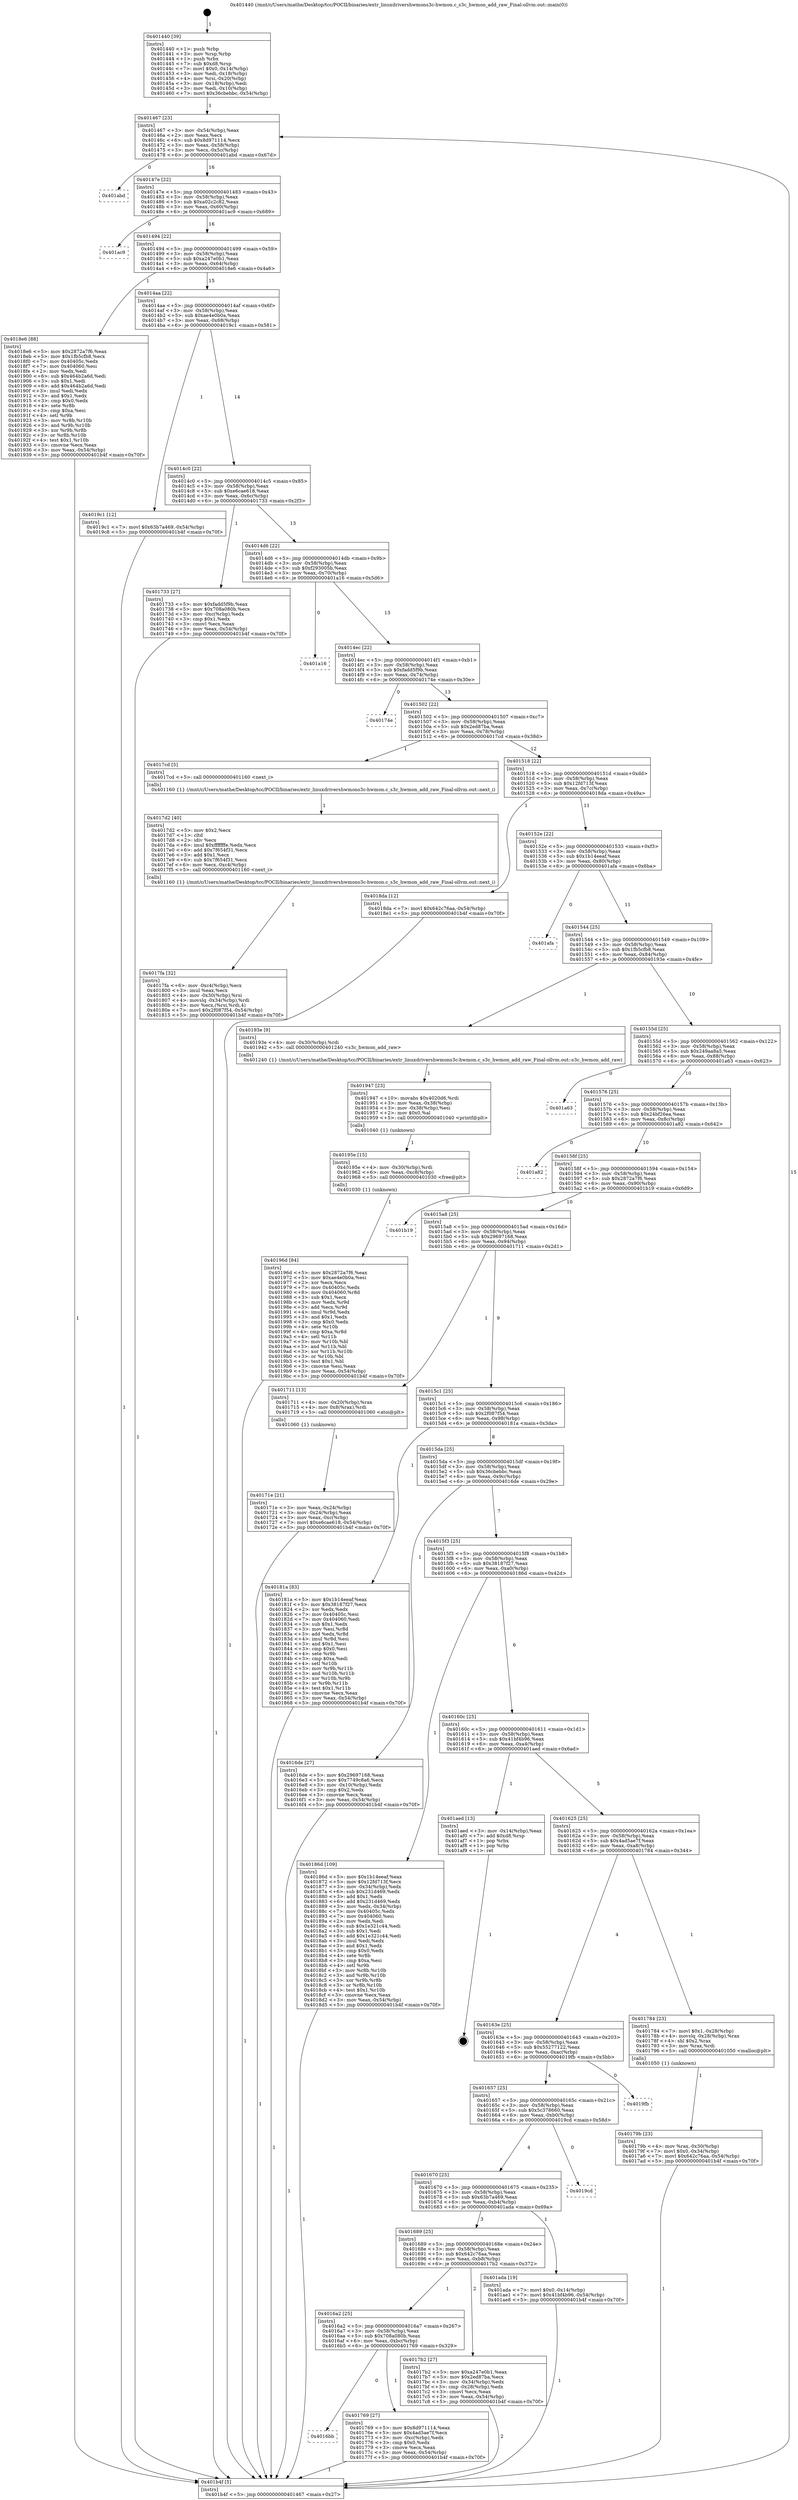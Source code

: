 digraph "0x401440" {
  label = "0x401440 (/mnt/c/Users/mathe/Desktop/tcc/POCII/binaries/extr_linuxdrivershwmons3c-hwmon.c_s3c_hwmon_add_raw_Final-ollvm.out::main(0))"
  labelloc = "t"
  node[shape=record]

  Entry [label="",width=0.3,height=0.3,shape=circle,fillcolor=black,style=filled]
  "0x401467" [label="{
     0x401467 [23]\l
     | [instrs]\l
     &nbsp;&nbsp;0x401467 \<+3\>: mov -0x54(%rbp),%eax\l
     &nbsp;&nbsp;0x40146a \<+2\>: mov %eax,%ecx\l
     &nbsp;&nbsp;0x40146c \<+6\>: sub $0x8d971114,%ecx\l
     &nbsp;&nbsp;0x401472 \<+3\>: mov %eax,-0x58(%rbp)\l
     &nbsp;&nbsp;0x401475 \<+3\>: mov %ecx,-0x5c(%rbp)\l
     &nbsp;&nbsp;0x401478 \<+6\>: je 0000000000401abd \<main+0x67d\>\l
  }"]
  "0x401abd" [label="{
     0x401abd\l
  }", style=dashed]
  "0x40147e" [label="{
     0x40147e [22]\l
     | [instrs]\l
     &nbsp;&nbsp;0x40147e \<+5\>: jmp 0000000000401483 \<main+0x43\>\l
     &nbsp;&nbsp;0x401483 \<+3\>: mov -0x58(%rbp),%eax\l
     &nbsp;&nbsp;0x401486 \<+5\>: sub $0xa02c2c82,%eax\l
     &nbsp;&nbsp;0x40148b \<+3\>: mov %eax,-0x60(%rbp)\l
     &nbsp;&nbsp;0x40148e \<+6\>: je 0000000000401ac9 \<main+0x689\>\l
  }"]
  Exit [label="",width=0.3,height=0.3,shape=circle,fillcolor=black,style=filled,peripheries=2]
  "0x401ac9" [label="{
     0x401ac9\l
  }", style=dashed]
  "0x401494" [label="{
     0x401494 [22]\l
     | [instrs]\l
     &nbsp;&nbsp;0x401494 \<+5\>: jmp 0000000000401499 \<main+0x59\>\l
     &nbsp;&nbsp;0x401499 \<+3\>: mov -0x58(%rbp),%eax\l
     &nbsp;&nbsp;0x40149c \<+5\>: sub $0xa247e0b1,%eax\l
     &nbsp;&nbsp;0x4014a1 \<+3\>: mov %eax,-0x64(%rbp)\l
     &nbsp;&nbsp;0x4014a4 \<+6\>: je 00000000004018e6 \<main+0x4a6\>\l
  }"]
  "0x40196d" [label="{
     0x40196d [84]\l
     | [instrs]\l
     &nbsp;&nbsp;0x40196d \<+5\>: mov $0x2872a7f6,%eax\l
     &nbsp;&nbsp;0x401972 \<+5\>: mov $0xae4e0b0a,%esi\l
     &nbsp;&nbsp;0x401977 \<+2\>: xor %ecx,%ecx\l
     &nbsp;&nbsp;0x401979 \<+7\>: mov 0x40405c,%edx\l
     &nbsp;&nbsp;0x401980 \<+8\>: mov 0x404060,%r8d\l
     &nbsp;&nbsp;0x401988 \<+3\>: sub $0x1,%ecx\l
     &nbsp;&nbsp;0x40198b \<+3\>: mov %edx,%r9d\l
     &nbsp;&nbsp;0x40198e \<+3\>: add %ecx,%r9d\l
     &nbsp;&nbsp;0x401991 \<+4\>: imul %r9d,%edx\l
     &nbsp;&nbsp;0x401995 \<+3\>: and $0x1,%edx\l
     &nbsp;&nbsp;0x401998 \<+3\>: cmp $0x0,%edx\l
     &nbsp;&nbsp;0x40199b \<+4\>: sete %r10b\l
     &nbsp;&nbsp;0x40199f \<+4\>: cmp $0xa,%r8d\l
     &nbsp;&nbsp;0x4019a3 \<+4\>: setl %r11b\l
     &nbsp;&nbsp;0x4019a7 \<+3\>: mov %r10b,%bl\l
     &nbsp;&nbsp;0x4019aa \<+3\>: and %r11b,%bl\l
     &nbsp;&nbsp;0x4019ad \<+3\>: xor %r11b,%r10b\l
     &nbsp;&nbsp;0x4019b0 \<+3\>: or %r10b,%bl\l
     &nbsp;&nbsp;0x4019b3 \<+3\>: test $0x1,%bl\l
     &nbsp;&nbsp;0x4019b6 \<+3\>: cmovne %esi,%eax\l
     &nbsp;&nbsp;0x4019b9 \<+3\>: mov %eax,-0x54(%rbp)\l
     &nbsp;&nbsp;0x4019bc \<+5\>: jmp 0000000000401b4f \<main+0x70f\>\l
  }"]
  "0x4018e6" [label="{
     0x4018e6 [88]\l
     | [instrs]\l
     &nbsp;&nbsp;0x4018e6 \<+5\>: mov $0x2872a7f6,%eax\l
     &nbsp;&nbsp;0x4018eb \<+5\>: mov $0x1fb5cfb8,%ecx\l
     &nbsp;&nbsp;0x4018f0 \<+7\>: mov 0x40405c,%edx\l
     &nbsp;&nbsp;0x4018f7 \<+7\>: mov 0x404060,%esi\l
     &nbsp;&nbsp;0x4018fe \<+2\>: mov %edx,%edi\l
     &nbsp;&nbsp;0x401900 \<+6\>: sub $0x464b2a6d,%edi\l
     &nbsp;&nbsp;0x401906 \<+3\>: sub $0x1,%edi\l
     &nbsp;&nbsp;0x401909 \<+6\>: add $0x464b2a6d,%edi\l
     &nbsp;&nbsp;0x40190f \<+3\>: imul %edi,%edx\l
     &nbsp;&nbsp;0x401912 \<+3\>: and $0x1,%edx\l
     &nbsp;&nbsp;0x401915 \<+3\>: cmp $0x0,%edx\l
     &nbsp;&nbsp;0x401918 \<+4\>: sete %r8b\l
     &nbsp;&nbsp;0x40191c \<+3\>: cmp $0xa,%esi\l
     &nbsp;&nbsp;0x40191f \<+4\>: setl %r9b\l
     &nbsp;&nbsp;0x401923 \<+3\>: mov %r8b,%r10b\l
     &nbsp;&nbsp;0x401926 \<+3\>: and %r9b,%r10b\l
     &nbsp;&nbsp;0x401929 \<+3\>: xor %r9b,%r8b\l
     &nbsp;&nbsp;0x40192c \<+3\>: or %r8b,%r10b\l
     &nbsp;&nbsp;0x40192f \<+4\>: test $0x1,%r10b\l
     &nbsp;&nbsp;0x401933 \<+3\>: cmovne %ecx,%eax\l
     &nbsp;&nbsp;0x401936 \<+3\>: mov %eax,-0x54(%rbp)\l
     &nbsp;&nbsp;0x401939 \<+5\>: jmp 0000000000401b4f \<main+0x70f\>\l
  }"]
  "0x4014aa" [label="{
     0x4014aa [22]\l
     | [instrs]\l
     &nbsp;&nbsp;0x4014aa \<+5\>: jmp 00000000004014af \<main+0x6f\>\l
     &nbsp;&nbsp;0x4014af \<+3\>: mov -0x58(%rbp),%eax\l
     &nbsp;&nbsp;0x4014b2 \<+5\>: sub $0xae4e0b0a,%eax\l
     &nbsp;&nbsp;0x4014b7 \<+3\>: mov %eax,-0x68(%rbp)\l
     &nbsp;&nbsp;0x4014ba \<+6\>: je 00000000004019c1 \<main+0x581\>\l
  }"]
  "0x40195e" [label="{
     0x40195e [15]\l
     | [instrs]\l
     &nbsp;&nbsp;0x40195e \<+4\>: mov -0x30(%rbp),%rdi\l
     &nbsp;&nbsp;0x401962 \<+6\>: mov %eax,-0xc8(%rbp)\l
     &nbsp;&nbsp;0x401968 \<+5\>: call 0000000000401030 \<free@plt\>\l
     | [calls]\l
     &nbsp;&nbsp;0x401030 \{1\} (unknown)\l
  }"]
  "0x4019c1" [label="{
     0x4019c1 [12]\l
     | [instrs]\l
     &nbsp;&nbsp;0x4019c1 \<+7\>: movl $0x63b7a469,-0x54(%rbp)\l
     &nbsp;&nbsp;0x4019c8 \<+5\>: jmp 0000000000401b4f \<main+0x70f\>\l
  }"]
  "0x4014c0" [label="{
     0x4014c0 [22]\l
     | [instrs]\l
     &nbsp;&nbsp;0x4014c0 \<+5\>: jmp 00000000004014c5 \<main+0x85\>\l
     &nbsp;&nbsp;0x4014c5 \<+3\>: mov -0x58(%rbp),%eax\l
     &nbsp;&nbsp;0x4014c8 \<+5\>: sub $0xe6cae618,%eax\l
     &nbsp;&nbsp;0x4014cd \<+3\>: mov %eax,-0x6c(%rbp)\l
     &nbsp;&nbsp;0x4014d0 \<+6\>: je 0000000000401733 \<main+0x2f3\>\l
  }"]
  "0x401947" [label="{
     0x401947 [23]\l
     | [instrs]\l
     &nbsp;&nbsp;0x401947 \<+10\>: movabs $0x4020d6,%rdi\l
     &nbsp;&nbsp;0x401951 \<+3\>: mov %eax,-0x38(%rbp)\l
     &nbsp;&nbsp;0x401954 \<+3\>: mov -0x38(%rbp),%esi\l
     &nbsp;&nbsp;0x401957 \<+2\>: mov $0x0,%al\l
     &nbsp;&nbsp;0x401959 \<+5\>: call 0000000000401040 \<printf@plt\>\l
     | [calls]\l
     &nbsp;&nbsp;0x401040 \{1\} (unknown)\l
  }"]
  "0x401733" [label="{
     0x401733 [27]\l
     | [instrs]\l
     &nbsp;&nbsp;0x401733 \<+5\>: mov $0xfadd5f9b,%eax\l
     &nbsp;&nbsp;0x401738 \<+5\>: mov $0x708a080b,%ecx\l
     &nbsp;&nbsp;0x40173d \<+3\>: mov -0xc(%rbp),%edx\l
     &nbsp;&nbsp;0x401740 \<+3\>: cmp $0x1,%edx\l
     &nbsp;&nbsp;0x401743 \<+3\>: cmovl %ecx,%eax\l
     &nbsp;&nbsp;0x401746 \<+3\>: mov %eax,-0x54(%rbp)\l
     &nbsp;&nbsp;0x401749 \<+5\>: jmp 0000000000401b4f \<main+0x70f\>\l
  }"]
  "0x4014d6" [label="{
     0x4014d6 [22]\l
     | [instrs]\l
     &nbsp;&nbsp;0x4014d6 \<+5\>: jmp 00000000004014db \<main+0x9b\>\l
     &nbsp;&nbsp;0x4014db \<+3\>: mov -0x58(%rbp),%eax\l
     &nbsp;&nbsp;0x4014de \<+5\>: sub $0xf293005b,%eax\l
     &nbsp;&nbsp;0x4014e3 \<+3\>: mov %eax,-0x70(%rbp)\l
     &nbsp;&nbsp;0x4014e6 \<+6\>: je 0000000000401a16 \<main+0x5d6\>\l
  }"]
  "0x4017fa" [label="{
     0x4017fa [32]\l
     | [instrs]\l
     &nbsp;&nbsp;0x4017fa \<+6\>: mov -0xc4(%rbp),%ecx\l
     &nbsp;&nbsp;0x401800 \<+3\>: imul %eax,%ecx\l
     &nbsp;&nbsp;0x401803 \<+4\>: mov -0x30(%rbp),%rsi\l
     &nbsp;&nbsp;0x401807 \<+4\>: movslq -0x34(%rbp),%rdi\l
     &nbsp;&nbsp;0x40180b \<+3\>: mov %ecx,(%rsi,%rdi,4)\l
     &nbsp;&nbsp;0x40180e \<+7\>: movl $0x2f087f54,-0x54(%rbp)\l
     &nbsp;&nbsp;0x401815 \<+5\>: jmp 0000000000401b4f \<main+0x70f\>\l
  }"]
  "0x401a16" [label="{
     0x401a16\l
  }", style=dashed]
  "0x4014ec" [label="{
     0x4014ec [22]\l
     | [instrs]\l
     &nbsp;&nbsp;0x4014ec \<+5\>: jmp 00000000004014f1 \<main+0xb1\>\l
     &nbsp;&nbsp;0x4014f1 \<+3\>: mov -0x58(%rbp),%eax\l
     &nbsp;&nbsp;0x4014f4 \<+5\>: sub $0xfadd5f9b,%eax\l
     &nbsp;&nbsp;0x4014f9 \<+3\>: mov %eax,-0x74(%rbp)\l
     &nbsp;&nbsp;0x4014fc \<+6\>: je 000000000040174e \<main+0x30e\>\l
  }"]
  "0x4017d2" [label="{
     0x4017d2 [40]\l
     | [instrs]\l
     &nbsp;&nbsp;0x4017d2 \<+5\>: mov $0x2,%ecx\l
     &nbsp;&nbsp;0x4017d7 \<+1\>: cltd\l
     &nbsp;&nbsp;0x4017d8 \<+2\>: idiv %ecx\l
     &nbsp;&nbsp;0x4017da \<+6\>: imul $0xfffffffe,%edx,%ecx\l
     &nbsp;&nbsp;0x4017e0 \<+6\>: add $0x7f654f31,%ecx\l
     &nbsp;&nbsp;0x4017e6 \<+3\>: add $0x1,%ecx\l
     &nbsp;&nbsp;0x4017e9 \<+6\>: sub $0x7f654f31,%ecx\l
     &nbsp;&nbsp;0x4017ef \<+6\>: mov %ecx,-0xc4(%rbp)\l
     &nbsp;&nbsp;0x4017f5 \<+5\>: call 0000000000401160 \<next_i\>\l
     | [calls]\l
     &nbsp;&nbsp;0x401160 \{1\} (/mnt/c/Users/mathe/Desktop/tcc/POCII/binaries/extr_linuxdrivershwmons3c-hwmon.c_s3c_hwmon_add_raw_Final-ollvm.out::next_i)\l
  }"]
  "0x40174e" [label="{
     0x40174e\l
  }", style=dashed]
  "0x401502" [label="{
     0x401502 [22]\l
     | [instrs]\l
     &nbsp;&nbsp;0x401502 \<+5\>: jmp 0000000000401507 \<main+0xc7\>\l
     &nbsp;&nbsp;0x401507 \<+3\>: mov -0x58(%rbp),%eax\l
     &nbsp;&nbsp;0x40150a \<+5\>: sub $0x2ed87ba,%eax\l
     &nbsp;&nbsp;0x40150f \<+3\>: mov %eax,-0x78(%rbp)\l
     &nbsp;&nbsp;0x401512 \<+6\>: je 00000000004017cd \<main+0x38d\>\l
  }"]
  "0x40179b" [label="{
     0x40179b [23]\l
     | [instrs]\l
     &nbsp;&nbsp;0x40179b \<+4\>: mov %rax,-0x30(%rbp)\l
     &nbsp;&nbsp;0x40179f \<+7\>: movl $0x0,-0x34(%rbp)\l
     &nbsp;&nbsp;0x4017a6 \<+7\>: movl $0x642c76aa,-0x54(%rbp)\l
     &nbsp;&nbsp;0x4017ad \<+5\>: jmp 0000000000401b4f \<main+0x70f\>\l
  }"]
  "0x4017cd" [label="{
     0x4017cd [5]\l
     | [instrs]\l
     &nbsp;&nbsp;0x4017cd \<+5\>: call 0000000000401160 \<next_i\>\l
     | [calls]\l
     &nbsp;&nbsp;0x401160 \{1\} (/mnt/c/Users/mathe/Desktop/tcc/POCII/binaries/extr_linuxdrivershwmons3c-hwmon.c_s3c_hwmon_add_raw_Final-ollvm.out::next_i)\l
  }"]
  "0x401518" [label="{
     0x401518 [22]\l
     | [instrs]\l
     &nbsp;&nbsp;0x401518 \<+5\>: jmp 000000000040151d \<main+0xdd\>\l
     &nbsp;&nbsp;0x40151d \<+3\>: mov -0x58(%rbp),%eax\l
     &nbsp;&nbsp;0x401520 \<+5\>: sub $0x12fd713f,%eax\l
     &nbsp;&nbsp;0x401525 \<+3\>: mov %eax,-0x7c(%rbp)\l
     &nbsp;&nbsp;0x401528 \<+6\>: je 00000000004018da \<main+0x49a\>\l
  }"]
  "0x4016bb" [label="{
     0x4016bb\l
  }", style=dashed]
  "0x4018da" [label="{
     0x4018da [12]\l
     | [instrs]\l
     &nbsp;&nbsp;0x4018da \<+7\>: movl $0x642c76aa,-0x54(%rbp)\l
     &nbsp;&nbsp;0x4018e1 \<+5\>: jmp 0000000000401b4f \<main+0x70f\>\l
  }"]
  "0x40152e" [label="{
     0x40152e [22]\l
     | [instrs]\l
     &nbsp;&nbsp;0x40152e \<+5\>: jmp 0000000000401533 \<main+0xf3\>\l
     &nbsp;&nbsp;0x401533 \<+3\>: mov -0x58(%rbp),%eax\l
     &nbsp;&nbsp;0x401536 \<+5\>: sub $0x1b14eeaf,%eax\l
     &nbsp;&nbsp;0x40153b \<+3\>: mov %eax,-0x80(%rbp)\l
     &nbsp;&nbsp;0x40153e \<+6\>: je 0000000000401afa \<main+0x6ba\>\l
  }"]
  "0x401769" [label="{
     0x401769 [27]\l
     | [instrs]\l
     &nbsp;&nbsp;0x401769 \<+5\>: mov $0x8d971114,%eax\l
     &nbsp;&nbsp;0x40176e \<+5\>: mov $0x4ad5ae7f,%ecx\l
     &nbsp;&nbsp;0x401773 \<+3\>: mov -0xc(%rbp),%edx\l
     &nbsp;&nbsp;0x401776 \<+3\>: cmp $0x0,%edx\l
     &nbsp;&nbsp;0x401779 \<+3\>: cmove %ecx,%eax\l
     &nbsp;&nbsp;0x40177c \<+3\>: mov %eax,-0x54(%rbp)\l
     &nbsp;&nbsp;0x40177f \<+5\>: jmp 0000000000401b4f \<main+0x70f\>\l
  }"]
  "0x401afa" [label="{
     0x401afa\l
  }", style=dashed]
  "0x401544" [label="{
     0x401544 [25]\l
     | [instrs]\l
     &nbsp;&nbsp;0x401544 \<+5\>: jmp 0000000000401549 \<main+0x109\>\l
     &nbsp;&nbsp;0x401549 \<+3\>: mov -0x58(%rbp),%eax\l
     &nbsp;&nbsp;0x40154c \<+5\>: sub $0x1fb5cfb8,%eax\l
     &nbsp;&nbsp;0x401551 \<+6\>: mov %eax,-0x84(%rbp)\l
     &nbsp;&nbsp;0x401557 \<+6\>: je 000000000040193e \<main+0x4fe\>\l
  }"]
  "0x4016a2" [label="{
     0x4016a2 [25]\l
     | [instrs]\l
     &nbsp;&nbsp;0x4016a2 \<+5\>: jmp 00000000004016a7 \<main+0x267\>\l
     &nbsp;&nbsp;0x4016a7 \<+3\>: mov -0x58(%rbp),%eax\l
     &nbsp;&nbsp;0x4016aa \<+5\>: sub $0x708a080b,%eax\l
     &nbsp;&nbsp;0x4016af \<+6\>: mov %eax,-0xbc(%rbp)\l
     &nbsp;&nbsp;0x4016b5 \<+6\>: je 0000000000401769 \<main+0x329\>\l
  }"]
  "0x40193e" [label="{
     0x40193e [9]\l
     | [instrs]\l
     &nbsp;&nbsp;0x40193e \<+4\>: mov -0x30(%rbp),%rdi\l
     &nbsp;&nbsp;0x401942 \<+5\>: call 0000000000401240 \<s3c_hwmon_add_raw\>\l
     | [calls]\l
     &nbsp;&nbsp;0x401240 \{1\} (/mnt/c/Users/mathe/Desktop/tcc/POCII/binaries/extr_linuxdrivershwmons3c-hwmon.c_s3c_hwmon_add_raw_Final-ollvm.out::s3c_hwmon_add_raw)\l
  }"]
  "0x40155d" [label="{
     0x40155d [25]\l
     | [instrs]\l
     &nbsp;&nbsp;0x40155d \<+5\>: jmp 0000000000401562 \<main+0x122\>\l
     &nbsp;&nbsp;0x401562 \<+3\>: mov -0x58(%rbp),%eax\l
     &nbsp;&nbsp;0x401565 \<+5\>: sub $0x249aa8a5,%eax\l
     &nbsp;&nbsp;0x40156a \<+6\>: mov %eax,-0x88(%rbp)\l
     &nbsp;&nbsp;0x401570 \<+6\>: je 0000000000401a63 \<main+0x623\>\l
  }"]
  "0x4017b2" [label="{
     0x4017b2 [27]\l
     | [instrs]\l
     &nbsp;&nbsp;0x4017b2 \<+5\>: mov $0xa247e0b1,%eax\l
     &nbsp;&nbsp;0x4017b7 \<+5\>: mov $0x2ed87ba,%ecx\l
     &nbsp;&nbsp;0x4017bc \<+3\>: mov -0x34(%rbp),%edx\l
     &nbsp;&nbsp;0x4017bf \<+3\>: cmp -0x28(%rbp),%edx\l
     &nbsp;&nbsp;0x4017c2 \<+3\>: cmovl %ecx,%eax\l
     &nbsp;&nbsp;0x4017c5 \<+3\>: mov %eax,-0x54(%rbp)\l
     &nbsp;&nbsp;0x4017c8 \<+5\>: jmp 0000000000401b4f \<main+0x70f\>\l
  }"]
  "0x401a63" [label="{
     0x401a63\l
  }", style=dashed]
  "0x401576" [label="{
     0x401576 [25]\l
     | [instrs]\l
     &nbsp;&nbsp;0x401576 \<+5\>: jmp 000000000040157b \<main+0x13b\>\l
     &nbsp;&nbsp;0x40157b \<+3\>: mov -0x58(%rbp),%eax\l
     &nbsp;&nbsp;0x40157e \<+5\>: sub $0x24bf26ea,%eax\l
     &nbsp;&nbsp;0x401583 \<+6\>: mov %eax,-0x8c(%rbp)\l
     &nbsp;&nbsp;0x401589 \<+6\>: je 0000000000401a82 \<main+0x642\>\l
  }"]
  "0x401689" [label="{
     0x401689 [25]\l
     | [instrs]\l
     &nbsp;&nbsp;0x401689 \<+5\>: jmp 000000000040168e \<main+0x24e\>\l
     &nbsp;&nbsp;0x40168e \<+3\>: mov -0x58(%rbp),%eax\l
     &nbsp;&nbsp;0x401691 \<+5\>: sub $0x642c76aa,%eax\l
     &nbsp;&nbsp;0x401696 \<+6\>: mov %eax,-0xb8(%rbp)\l
     &nbsp;&nbsp;0x40169c \<+6\>: je 00000000004017b2 \<main+0x372\>\l
  }"]
  "0x401a82" [label="{
     0x401a82\l
  }", style=dashed]
  "0x40158f" [label="{
     0x40158f [25]\l
     | [instrs]\l
     &nbsp;&nbsp;0x40158f \<+5\>: jmp 0000000000401594 \<main+0x154\>\l
     &nbsp;&nbsp;0x401594 \<+3\>: mov -0x58(%rbp),%eax\l
     &nbsp;&nbsp;0x401597 \<+5\>: sub $0x2872a7f6,%eax\l
     &nbsp;&nbsp;0x40159c \<+6\>: mov %eax,-0x90(%rbp)\l
     &nbsp;&nbsp;0x4015a2 \<+6\>: je 0000000000401b19 \<main+0x6d9\>\l
  }"]
  "0x401ada" [label="{
     0x401ada [19]\l
     | [instrs]\l
     &nbsp;&nbsp;0x401ada \<+7\>: movl $0x0,-0x14(%rbp)\l
     &nbsp;&nbsp;0x401ae1 \<+7\>: movl $0x41bf4b96,-0x54(%rbp)\l
     &nbsp;&nbsp;0x401ae8 \<+5\>: jmp 0000000000401b4f \<main+0x70f\>\l
  }"]
  "0x401b19" [label="{
     0x401b19\l
  }", style=dashed]
  "0x4015a8" [label="{
     0x4015a8 [25]\l
     | [instrs]\l
     &nbsp;&nbsp;0x4015a8 \<+5\>: jmp 00000000004015ad \<main+0x16d\>\l
     &nbsp;&nbsp;0x4015ad \<+3\>: mov -0x58(%rbp),%eax\l
     &nbsp;&nbsp;0x4015b0 \<+5\>: sub $0x29697168,%eax\l
     &nbsp;&nbsp;0x4015b5 \<+6\>: mov %eax,-0x94(%rbp)\l
     &nbsp;&nbsp;0x4015bb \<+6\>: je 0000000000401711 \<main+0x2d1\>\l
  }"]
  "0x401670" [label="{
     0x401670 [25]\l
     | [instrs]\l
     &nbsp;&nbsp;0x401670 \<+5\>: jmp 0000000000401675 \<main+0x235\>\l
     &nbsp;&nbsp;0x401675 \<+3\>: mov -0x58(%rbp),%eax\l
     &nbsp;&nbsp;0x401678 \<+5\>: sub $0x63b7a469,%eax\l
     &nbsp;&nbsp;0x40167d \<+6\>: mov %eax,-0xb4(%rbp)\l
     &nbsp;&nbsp;0x401683 \<+6\>: je 0000000000401ada \<main+0x69a\>\l
  }"]
  "0x401711" [label="{
     0x401711 [13]\l
     | [instrs]\l
     &nbsp;&nbsp;0x401711 \<+4\>: mov -0x20(%rbp),%rax\l
     &nbsp;&nbsp;0x401715 \<+4\>: mov 0x8(%rax),%rdi\l
     &nbsp;&nbsp;0x401719 \<+5\>: call 0000000000401060 \<atoi@plt\>\l
     | [calls]\l
     &nbsp;&nbsp;0x401060 \{1\} (unknown)\l
  }"]
  "0x4015c1" [label="{
     0x4015c1 [25]\l
     | [instrs]\l
     &nbsp;&nbsp;0x4015c1 \<+5\>: jmp 00000000004015c6 \<main+0x186\>\l
     &nbsp;&nbsp;0x4015c6 \<+3\>: mov -0x58(%rbp),%eax\l
     &nbsp;&nbsp;0x4015c9 \<+5\>: sub $0x2f087f54,%eax\l
     &nbsp;&nbsp;0x4015ce \<+6\>: mov %eax,-0x98(%rbp)\l
     &nbsp;&nbsp;0x4015d4 \<+6\>: je 000000000040181a \<main+0x3da\>\l
  }"]
  "0x4019cd" [label="{
     0x4019cd\l
  }", style=dashed]
  "0x40181a" [label="{
     0x40181a [83]\l
     | [instrs]\l
     &nbsp;&nbsp;0x40181a \<+5\>: mov $0x1b14eeaf,%eax\l
     &nbsp;&nbsp;0x40181f \<+5\>: mov $0x38187f27,%ecx\l
     &nbsp;&nbsp;0x401824 \<+2\>: xor %edx,%edx\l
     &nbsp;&nbsp;0x401826 \<+7\>: mov 0x40405c,%esi\l
     &nbsp;&nbsp;0x40182d \<+7\>: mov 0x404060,%edi\l
     &nbsp;&nbsp;0x401834 \<+3\>: sub $0x1,%edx\l
     &nbsp;&nbsp;0x401837 \<+3\>: mov %esi,%r8d\l
     &nbsp;&nbsp;0x40183a \<+3\>: add %edx,%r8d\l
     &nbsp;&nbsp;0x40183d \<+4\>: imul %r8d,%esi\l
     &nbsp;&nbsp;0x401841 \<+3\>: and $0x1,%esi\l
     &nbsp;&nbsp;0x401844 \<+3\>: cmp $0x0,%esi\l
     &nbsp;&nbsp;0x401847 \<+4\>: sete %r9b\l
     &nbsp;&nbsp;0x40184b \<+3\>: cmp $0xa,%edi\l
     &nbsp;&nbsp;0x40184e \<+4\>: setl %r10b\l
     &nbsp;&nbsp;0x401852 \<+3\>: mov %r9b,%r11b\l
     &nbsp;&nbsp;0x401855 \<+3\>: and %r10b,%r11b\l
     &nbsp;&nbsp;0x401858 \<+3\>: xor %r10b,%r9b\l
     &nbsp;&nbsp;0x40185b \<+3\>: or %r9b,%r11b\l
     &nbsp;&nbsp;0x40185e \<+4\>: test $0x1,%r11b\l
     &nbsp;&nbsp;0x401862 \<+3\>: cmovne %ecx,%eax\l
     &nbsp;&nbsp;0x401865 \<+3\>: mov %eax,-0x54(%rbp)\l
     &nbsp;&nbsp;0x401868 \<+5\>: jmp 0000000000401b4f \<main+0x70f\>\l
  }"]
  "0x4015da" [label="{
     0x4015da [25]\l
     | [instrs]\l
     &nbsp;&nbsp;0x4015da \<+5\>: jmp 00000000004015df \<main+0x19f\>\l
     &nbsp;&nbsp;0x4015df \<+3\>: mov -0x58(%rbp),%eax\l
     &nbsp;&nbsp;0x4015e2 \<+5\>: sub $0x36cbebbc,%eax\l
     &nbsp;&nbsp;0x4015e7 \<+6\>: mov %eax,-0x9c(%rbp)\l
     &nbsp;&nbsp;0x4015ed \<+6\>: je 00000000004016de \<main+0x29e\>\l
  }"]
  "0x401657" [label="{
     0x401657 [25]\l
     | [instrs]\l
     &nbsp;&nbsp;0x401657 \<+5\>: jmp 000000000040165c \<main+0x21c\>\l
     &nbsp;&nbsp;0x40165c \<+3\>: mov -0x58(%rbp),%eax\l
     &nbsp;&nbsp;0x40165f \<+5\>: sub $0x5c378660,%eax\l
     &nbsp;&nbsp;0x401664 \<+6\>: mov %eax,-0xb0(%rbp)\l
     &nbsp;&nbsp;0x40166a \<+6\>: je 00000000004019cd \<main+0x58d\>\l
  }"]
  "0x4016de" [label="{
     0x4016de [27]\l
     | [instrs]\l
     &nbsp;&nbsp;0x4016de \<+5\>: mov $0x29697168,%eax\l
     &nbsp;&nbsp;0x4016e3 \<+5\>: mov $0x7749c8a6,%ecx\l
     &nbsp;&nbsp;0x4016e8 \<+3\>: mov -0x10(%rbp),%edx\l
     &nbsp;&nbsp;0x4016eb \<+3\>: cmp $0x2,%edx\l
     &nbsp;&nbsp;0x4016ee \<+3\>: cmovne %ecx,%eax\l
     &nbsp;&nbsp;0x4016f1 \<+3\>: mov %eax,-0x54(%rbp)\l
     &nbsp;&nbsp;0x4016f4 \<+5\>: jmp 0000000000401b4f \<main+0x70f\>\l
  }"]
  "0x4015f3" [label="{
     0x4015f3 [25]\l
     | [instrs]\l
     &nbsp;&nbsp;0x4015f3 \<+5\>: jmp 00000000004015f8 \<main+0x1b8\>\l
     &nbsp;&nbsp;0x4015f8 \<+3\>: mov -0x58(%rbp),%eax\l
     &nbsp;&nbsp;0x4015fb \<+5\>: sub $0x38187f27,%eax\l
     &nbsp;&nbsp;0x401600 \<+6\>: mov %eax,-0xa0(%rbp)\l
     &nbsp;&nbsp;0x401606 \<+6\>: je 000000000040186d \<main+0x42d\>\l
  }"]
  "0x401b4f" [label="{
     0x401b4f [5]\l
     | [instrs]\l
     &nbsp;&nbsp;0x401b4f \<+5\>: jmp 0000000000401467 \<main+0x27\>\l
  }"]
  "0x401440" [label="{
     0x401440 [39]\l
     | [instrs]\l
     &nbsp;&nbsp;0x401440 \<+1\>: push %rbp\l
     &nbsp;&nbsp;0x401441 \<+3\>: mov %rsp,%rbp\l
     &nbsp;&nbsp;0x401444 \<+1\>: push %rbx\l
     &nbsp;&nbsp;0x401445 \<+7\>: sub $0xd8,%rsp\l
     &nbsp;&nbsp;0x40144c \<+7\>: movl $0x0,-0x14(%rbp)\l
     &nbsp;&nbsp;0x401453 \<+3\>: mov %edi,-0x18(%rbp)\l
     &nbsp;&nbsp;0x401456 \<+4\>: mov %rsi,-0x20(%rbp)\l
     &nbsp;&nbsp;0x40145a \<+3\>: mov -0x18(%rbp),%edi\l
     &nbsp;&nbsp;0x40145d \<+3\>: mov %edi,-0x10(%rbp)\l
     &nbsp;&nbsp;0x401460 \<+7\>: movl $0x36cbebbc,-0x54(%rbp)\l
  }"]
  "0x40171e" [label="{
     0x40171e [21]\l
     | [instrs]\l
     &nbsp;&nbsp;0x40171e \<+3\>: mov %eax,-0x24(%rbp)\l
     &nbsp;&nbsp;0x401721 \<+3\>: mov -0x24(%rbp),%eax\l
     &nbsp;&nbsp;0x401724 \<+3\>: mov %eax,-0xc(%rbp)\l
     &nbsp;&nbsp;0x401727 \<+7\>: movl $0xe6cae618,-0x54(%rbp)\l
     &nbsp;&nbsp;0x40172e \<+5\>: jmp 0000000000401b4f \<main+0x70f\>\l
  }"]
  "0x4019fb" [label="{
     0x4019fb\l
  }", style=dashed]
  "0x40186d" [label="{
     0x40186d [109]\l
     | [instrs]\l
     &nbsp;&nbsp;0x40186d \<+5\>: mov $0x1b14eeaf,%eax\l
     &nbsp;&nbsp;0x401872 \<+5\>: mov $0x12fd713f,%ecx\l
     &nbsp;&nbsp;0x401877 \<+3\>: mov -0x34(%rbp),%edx\l
     &nbsp;&nbsp;0x40187a \<+6\>: sub $0x231d469,%edx\l
     &nbsp;&nbsp;0x401880 \<+3\>: add $0x1,%edx\l
     &nbsp;&nbsp;0x401883 \<+6\>: add $0x231d469,%edx\l
     &nbsp;&nbsp;0x401889 \<+3\>: mov %edx,-0x34(%rbp)\l
     &nbsp;&nbsp;0x40188c \<+7\>: mov 0x40405c,%edx\l
     &nbsp;&nbsp;0x401893 \<+7\>: mov 0x404060,%esi\l
     &nbsp;&nbsp;0x40189a \<+2\>: mov %edx,%edi\l
     &nbsp;&nbsp;0x40189c \<+6\>: sub $0x1e321c44,%edi\l
     &nbsp;&nbsp;0x4018a2 \<+3\>: sub $0x1,%edi\l
     &nbsp;&nbsp;0x4018a5 \<+6\>: add $0x1e321c44,%edi\l
     &nbsp;&nbsp;0x4018ab \<+3\>: imul %edi,%edx\l
     &nbsp;&nbsp;0x4018ae \<+3\>: and $0x1,%edx\l
     &nbsp;&nbsp;0x4018b1 \<+3\>: cmp $0x0,%edx\l
     &nbsp;&nbsp;0x4018b4 \<+4\>: sete %r8b\l
     &nbsp;&nbsp;0x4018b8 \<+3\>: cmp $0xa,%esi\l
     &nbsp;&nbsp;0x4018bb \<+4\>: setl %r9b\l
     &nbsp;&nbsp;0x4018bf \<+3\>: mov %r8b,%r10b\l
     &nbsp;&nbsp;0x4018c2 \<+3\>: and %r9b,%r10b\l
     &nbsp;&nbsp;0x4018c5 \<+3\>: xor %r9b,%r8b\l
     &nbsp;&nbsp;0x4018c8 \<+3\>: or %r8b,%r10b\l
     &nbsp;&nbsp;0x4018cb \<+4\>: test $0x1,%r10b\l
     &nbsp;&nbsp;0x4018cf \<+3\>: cmovne %ecx,%eax\l
     &nbsp;&nbsp;0x4018d2 \<+3\>: mov %eax,-0x54(%rbp)\l
     &nbsp;&nbsp;0x4018d5 \<+5\>: jmp 0000000000401b4f \<main+0x70f\>\l
  }"]
  "0x40160c" [label="{
     0x40160c [25]\l
     | [instrs]\l
     &nbsp;&nbsp;0x40160c \<+5\>: jmp 0000000000401611 \<main+0x1d1\>\l
     &nbsp;&nbsp;0x401611 \<+3\>: mov -0x58(%rbp),%eax\l
     &nbsp;&nbsp;0x401614 \<+5\>: sub $0x41bf4b96,%eax\l
     &nbsp;&nbsp;0x401619 \<+6\>: mov %eax,-0xa4(%rbp)\l
     &nbsp;&nbsp;0x40161f \<+6\>: je 0000000000401aed \<main+0x6ad\>\l
  }"]
  "0x40163e" [label="{
     0x40163e [25]\l
     | [instrs]\l
     &nbsp;&nbsp;0x40163e \<+5\>: jmp 0000000000401643 \<main+0x203\>\l
     &nbsp;&nbsp;0x401643 \<+3\>: mov -0x58(%rbp),%eax\l
     &nbsp;&nbsp;0x401646 \<+5\>: sub $0x55277122,%eax\l
     &nbsp;&nbsp;0x40164b \<+6\>: mov %eax,-0xac(%rbp)\l
     &nbsp;&nbsp;0x401651 \<+6\>: je 00000000004019fb \<main+0x5bb\>\l
  }"]
  "0x401aed" [label="{
     0x401aed [13]\l
     | [instrs]\l
     &nbsp;&nbsp;0x401aed \<+3\>: mov -0x14(%rbp),%eax\l
     &nbsp;&nbsp;0x401af0 \<+7\>: add $0xd8,%rsp\l
     &nbsp;&nbsp;0x401af7 \<+1\>: pop %rbx\l
     &nbsp;&nbsp;0x401af8 \<+1\>: pop %rbp\l
     &nbsp;&nbsp;0x401af9 \<+1\>: ret\l
  }"]
  "0x401625" [label="{
     0x401625 [25]\l
     | [instrs]\l
     &nbsp;&nbsp;0x401625 \<+5\>: jmp 000000000040162a \<main+0x1ea\>\l
     &nbsp;&nbsp;0x40162a \<+3\>: mov -0x58(%rbp),%eax\l
     &nbsp;&nbsp;0x40162d \<+5\>: sub $0x4ad5ae7f,%eax\l
     &nbsp;&nbsp;0x401632 \<+6\>: mov %eax,-0xa8(%rbp)\l
     &nbsp;&nbsp;0x401638 \<+6\>: je 0000000000401784 \<main+0x344\>\l
  }"]
  "0x401784" [label="{
     0x401784 [23]\l
     | [instrs]\l
     &nbsp;&nbsp;0x401784 \<+7\>: movl $0x1,-0x28(%rbp)\l
     &nbsp;&nbsp;0x40178b \<+4\>: movslq -0x28(%rbp),%rax\l
     &nbsp;&nbsp;0x40178f \<+4\>: shl $0x2,%rax\l
     &nbsp;&nbsp;0x401793 \<+3\>: mov %rax,%rdi\l
     &nbsp;&nbsp;0x401796 \<+5\>: call 0000000000401050 \<malloc@plt\>\l
     | [calls]\l
     &nbsp;&nbsp;0x401050 \{1\} (unknown)\l
  }"]
  Entry -> "0x401440" [label=" 1"]
  "0x401467" -> "0x401abd" [label=" 0"]
  "0x401467" -> "0x40147e" [label=" 16"]
  "0x401aed" -> Exit [label=" 1"]
  "0x40147e" -> "0x401ac9" [label=" 0"]
  "0x40147e" -> "0x401494" [label=" 16"]
  "0x401ada" -> "0x401b4f" [label=" 1"]
  "0x401494" -> "0x4018e6" [label=" 1"]
  "0x401494" -> "0x4014aa" [label=" 15"]
  "0x4019c1" -> "0x401b4f" [label=" 1"]
  "0x4014aa" -> "0x4019c1" [label=" 1"]
  "0x4014aa" -> "0x4014c0" [label=" 14"]
  "0x40196d" -> "0x401b4f" [label=" 1"]
  "0x4014c0" -> "0x401733" [label=" 1"]
  "0x4014c0" -> "0x4014d6" [label=" 13"]
  "0x40195e" -> "0x40196d" [label=" 1"]
  "0x4014d6" -> "0x401a16" [label=" 0"]
  "0x4014d6" -> "0x4014ec" [label=" 13"]
  "0x401947" -> "0x40195e" [label=" 1"]
  "0x4014ec" -> "0x40174e" [label=" 0"]
  "0x4014ec" -> "0x401502" [label=" 13"]
  "0x40193e" -> "0x401947" [label=" 1"]
  "0x401502" -> "0x4017cd" [label=" 1"]
  "0x401502" -> "0x401518" [label=" 12"]
  "0x4018e6" -> "0x401b4f" [label=" 1"]
  "0x401518" -> "0x4018da" [label=" 1"]
  "0x401518" -> "0x40152e" [label=" 11"]
  "0x4018da" -> "0x401b4f" [label=" 1"]
  "0x40152e" -> "0x401afa" [label=" 0"]
  "0x40152e" -> "0x401544" [label=" 11"]
  "0x40186d" -> "0x401b4f" [label=" 1"]
  "0x401544" -> "0x40193e" [label=" 1"]
  "0x401544" -> "0x40155d" [label=" 10"]
  "0x4017fa" -> "0x401b4f" [label=" 1"]
  "0x40155d" -> "0x401a63" [label=" 0"]
  "0x40155d" -> "0x401576" [label=" 10"]
  "0x4017d2" -> "0x4017fa" [label=" 1"]
  "0x401576" -> "0x401a82" [label=" 0"]
  "0x401576" -> "0x40158f" [label=" 10"]
  "0x4017b2" -> "0x401b4f" [label=" 2"]
  "0x40158f" -> "0x401b19" [label=" 0"]
  "0x40158f" -> "0x4015a8" [label=" 10"]
  "0x40179b" -> "0x401b4f" [label=" 1"]
  "0x4015a8" -> "0x401711" [label=" 1"]
  "0x4015a8" -> "0x4015c1" [label=" 9"]
  "0x401769" -> "0x401b4f" [label=" 1"]
  "0x4015c1" -> "0x40181a" [label=" 1"]
  "0x4015c1" -> "0x4015da" [label=" 8"]
  "0x4016a2" -> "0x4016bb" [label=" 0"]
  "0x4015da" -> "0x4016de" [label=" 1"]
  "0x4015da" -> "0x4015f3" [label=" 7"]
  "0x4016de" -> "0x401b4f" [label=" 1"]
  "0x401440" -> "0x401467" [label=" 1"]
  "0x401b4f" -> "0x401467" [label=" 15"]
  "0x401711" -> "0x40171e" [label=" 1"]
  "0x40171e" -> "0x401b4f" [label=" 1"]
  "0x401733" -> "0x401b4f" [label=" 1"]
  "0x40181a" -> "0x401b4f" [label=" 1"]
  "0x4015f3" -> "0x40186d" [label=" 1"]
  "0x4015f3" -> "0x40160c" [label=" 6"]
  "0x401689" -> "0x4016a2" [label=" 1"]
  "0x40160c" -> "0x401aed" [label=" 1"]
  "0x40160c" -> "0x401625" [label=" 5"]
  "0x4017cd" -> "0x4017d2" [label=" 1"]
  "0x401625" -> "0x401784" [label=" 1"]
  "0x401625" -> "0x40163e" [label=" 4"]
  "0x401689" -> "0x4017b2" [label=" 2"]
  "0x40163e" -> "0x4019fb" [label=" 0"]
  "0x40163e" -> "0x401657" [label=" 4"]
  "0x4016a2" -> "0x401769" [label=" 1"]
  "0x401657" -> "0x4019cd" [label=" 0"]
  "0x401657" -> "0x401670" [label=" 4"]
  "0x401784" -> "0x40179b" [label=" 1"]
  "0x401670" -> "0x401ada" [label=" 1"]
  "0x401670" -> "0x401689" [label=" 3"]
}
